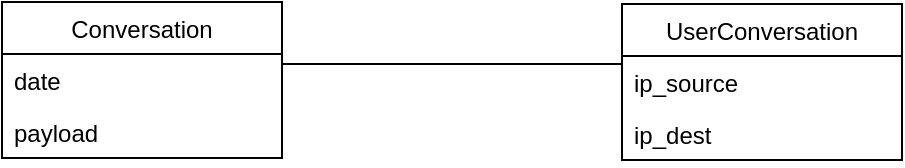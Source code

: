 <mxfile version="20.5.3" type="google"><diagram id="Xak2K5Un0-ijnLHHRd3a" name="Page-1"><mxGraphModel grid="1" page="1" gridSize="10" guides="1" tooltips="1" connect="1" arrows="1" fold="1" pageScale="1" pageWidth="827" pageHeight="1169" math="0" shadow="0"><root><mxCell id="0"/><mxCell id="1" parent="0"/><mxCell id="otbwNB3a0hgp9DYn80al-1" value="Conversation" style="swimlane;fontStyle=0;childLayout=stackLayout;horizontal=1;startSize=26;fillColor=none;horizontalStack=0;resizeParent=1;resizeParentMax=0;resizeLast=0;collapsible=1;marginBottom=0;" vertex="1" parent="1"><mxGeometry x="173" y="162" width="140" height="78" as="geometry"/></mxCell><mxCell id="PKnDfUoItDQ0KWaW5i73-1" value="date" style="text;strokeColor=none;fillColor=none;align=left;verticalAlign=top;spacingLeft=4;spacingRight=4;overflow=hidden;rotatable=0;points=[[0,0.5],[1,0.5]];portConstraint=eastwest;" vertex="1" parent="otbwNB3a0hgp9DYn80al-1"><mxGeometry y="26" width="140" height="26" as="geometry"/></mxCell><mxCell id="PKnDfUoItDQ0KWaW5i73-2" value="payload" style="text;strokeColor=none;fillColor=none;align=left;verticalAlign=top;spacingLeft=4;spacingRight=4;overflow=hidden;rotatable=0;points=[[0,0.5],[1,0.5]];portConstraint=eastwest;" vertex="1" parent="otbwNB3a0hgp9DYn80al-1"><mxGeometry y="52" width="140" height="26" as="geometry"/></mxCell><mxCell id="otbwNB3a0hgp9DYn80al-6" value="UserConversation" style="swimlane;fontStyle=0;childLayout=stackLayout;horizontal=1;startSize=26;fillColor=none;horizontalStack=0;resizeParent=1;resizeParentMax=0;resizeLast=0;collapsible=1;marginBottom=0;" vertex="1" parent="1"><mxGeometry x="483" y="163" width="140" height="78" as="geometry"/></mxCell><mxCell id="otbwNB3a0hgp9DYn80al-3" value="ip_source" style="text;strokeColor=none;fillColor=none;align=left;verticalAlign=top;spacingLeft=4;spacingRight=4;overflow=hidden;rotatable=0;points=[[0,0.5],[1,0.5]];portConstraint=eastwest;" vertex="1" parent="otbwNB3a0hgp9DYn80al-6"><mxGeometry y="26" width="140" height="26" as="geometry"/></mxCell><mxCell id="otbwNB3a0hgp9DYn80al-8" value="ip_dest" style="text;strokeColor=none;fillColor=none;align=left;verticalAlign=top;spacingLeft=4;spacingRight=4;overflow=hidden;rotatable=0;points=[[0,0.5],[1,0.5]];portConstraint=eastwest;" vertex="1" parent="otbwNB3a0hgp9DYn80al-6"><mxGeometry y="52" width="140" height="26" as="geometry"/></mxCell><mxCell id="otbwNB3a0hgp9DYn80al-9" style="edgeStyle=orthogonalEdgeStyle;rounded=0;orthogonalLoop=1;jettySize=auto;html=1;exitX=0;exitY=0.5;exitDx=0;exitDy=0;entryX=1;entryY=0.5;entryDx=0;entryDy=0;endArrow=none;endFill=0;" edge="1" parent="1"><mxGeometry relative="1" as="geometry"><mxPoint x="483" y="193" as="sourcePoint"/><mxPoint x="313" y="192" as="targetPoint"/><Array as="points"><mxPoint x="313" y="193"/></Array></mxGeometry></mxCell></root></mxGraphModel></diagram></mxfile>